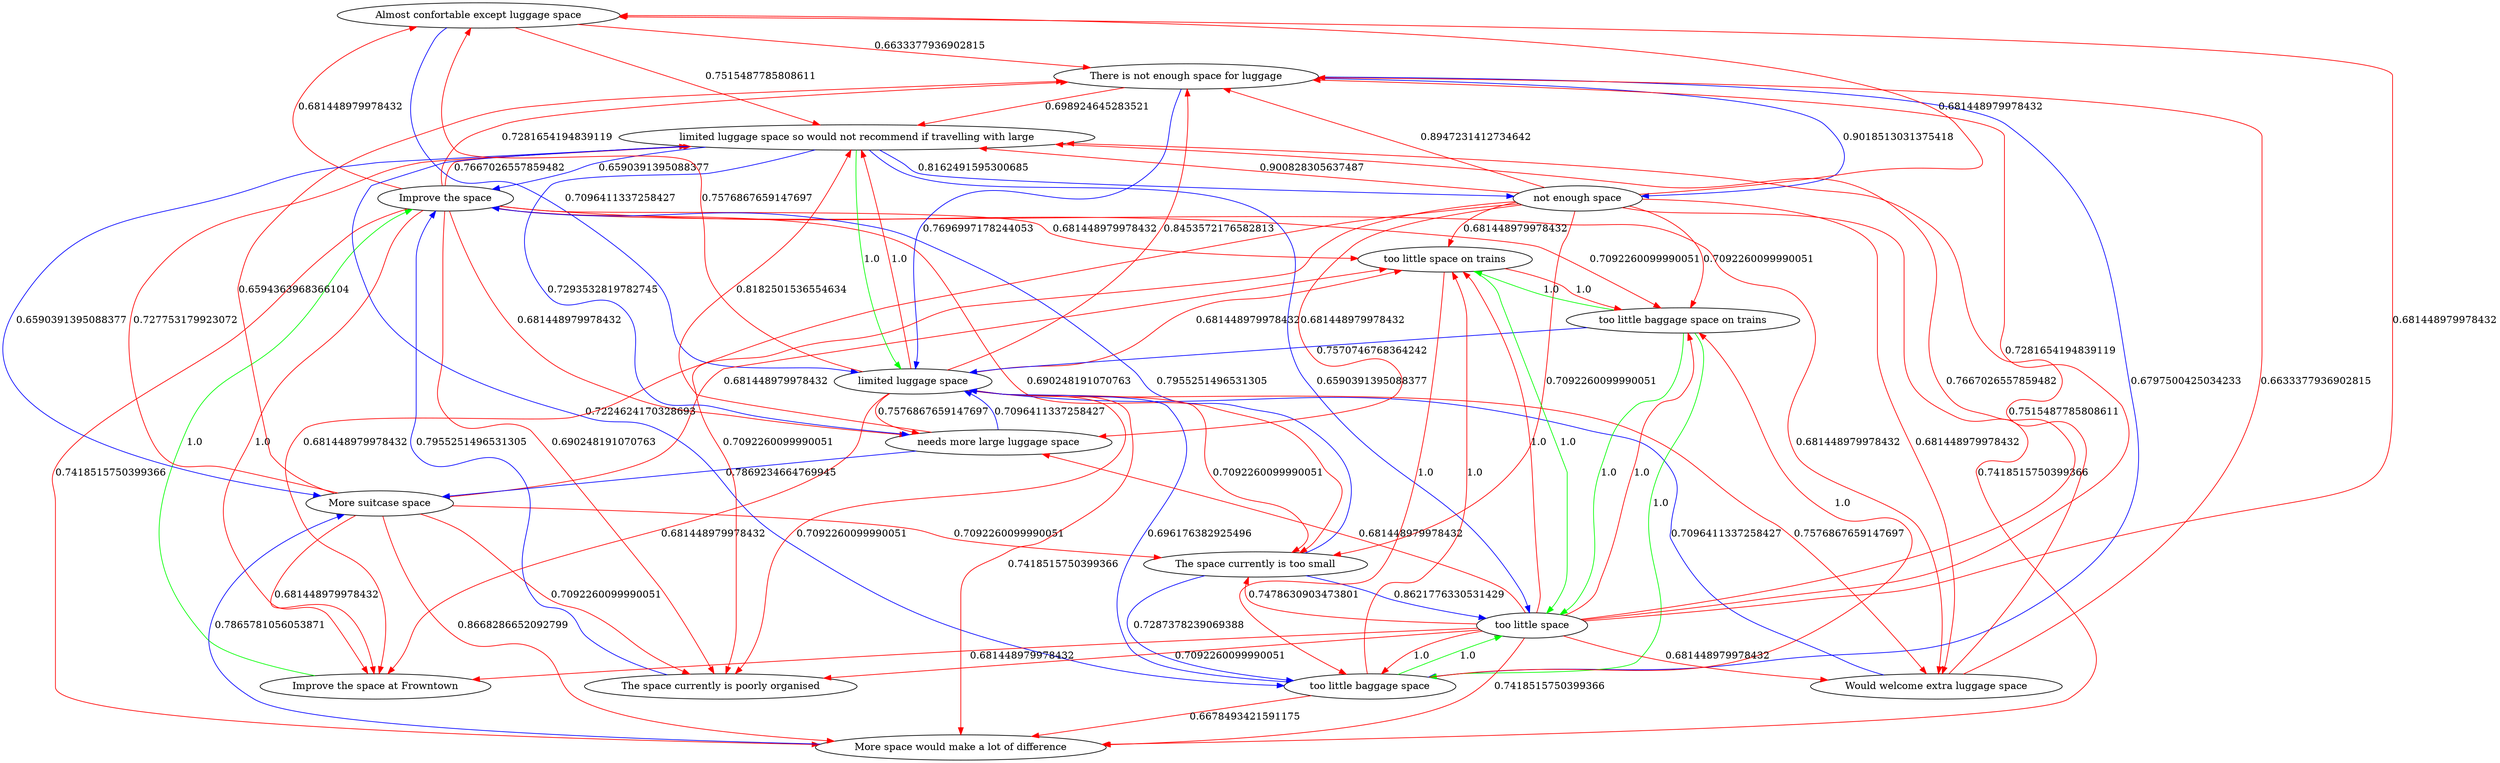 digraph rawGraph {
"Almost confortable except luggage space";"Improve the space at Frowntown";"Improve the space";"More space would make a lot of difference";"More suitcase space";"The space currently is poorly organised";"The space currently is too small";"There is not enough space for luggage";"Would welcome extra luggage space";"limited luggage space so would not recommend if travelling with large";"limited luggage space";"needs more large luggage space";"not enough space";"too little baggage space on trains";"too little baggage space";"too little space";"too little space on trains";"Improve the space at Frowntown" -> "Improve the space" [label=1.0] [color=green]
"Improve the space" -> "Improve the space at Frowntown" [label=1.0] [color=red]
"Improve the space" -> "Almost confortable except luggage space" [label=0.681448979978432] [color=red]
"Improve the space" -> "More space would make a lot of difference" [label=0.7418515750399366] [color=red]
"More space would make a lot of difference" -> "More suitcase space" [label=0.7865781056053871] [color=blue]
"More suitcase space" -> "Improve the space at Frowntown" [label=0.681448979978432] [color=red]
"More suitcase space" -> "More space would make a lot of difference" [label=0.8668286652092799] [color=red]
"Improve the space" -> "The space currently is poorly organised" [label=0.690248191070763] [color=red]
"More suitcase space" -> "The space currently is poorly organised" [label=0.7092260099990051] [color=red]
"The space currently is poorly organised" -> "Improve the space" [label=0.7955251496531305] [color=blue]
"Improve the space" -> "The space currently is too small" [label=0.690248191070763] [color=red]
"More suitcase space" -> "The space currently is too small" [label=0.7092260099990051] [color=red]
"The space currently is too small" -> "Improve the space" [label=0.7955251496531305] [color=blue]
"Almost confortable except luggage space" -> "There is not enough space for luggage" [label=0.6633377936902815] [color=red]
"Improve the space" -> "There is not enough space for luggage" [label=0.7281654194839119] [color=red]
"More suitcase space" -> "There is not enough space for luggage" [label=0.6594363968366104] [color=red]
"Improve the space" -> "Would welcome extra luggage space" [label=0.681448979978432] [color=red]
"Would welcome extra luggage space" -> "There is not enough space for luggage" [label=0.6633377936902815] [color=red]
"limited luggage space so would not recommend if travelling with large" -> "limited luggage space" [label=1.0] [color=green]
"limited luggage space" -> "limited luggage space so would not recommend if travelling with large" [label=1.0] [color=red]
"Almost confortable except luggage space" -> "limited luggage space so would not recommend if travelling with large" [label=0.7515487785808611] [color=red]
"Almost confortable except luggage space" -> "limited luggage space" [label=0.7096411337258427] [color=blue]
"Improve the space" -> "limited luggage space so would not recommend if travelling with large" [label=0.7667026557859482] [color=red]
"More suitcase space" -> "limited luggage space so would not recommend if travelling with large" [label=0.727753179923072] [color=red]
"There is not enough space for luggage" -> "limited luggage space so would not recommend if travelling with large" [label=0.698924645283521] [color=red]
"There is not enough space for luggage" -> "limited luggage space" [label=0.7696997178244053] [color=blue]
"Would welcome extra luggage space" -> "limited luggage space so would not recommend if travelling with large" [label=0.7515487785808611] [color=red]
"Would welcome extra luggage space" -> "limited luggage space" [label=0.7096411337258427] [color=blue]
"limited luggage space so would not recommend if travelling with large" -> "Improve the space" [label=0.6590391395088377] [color=blue]
"limited luggage space so would not recommend if travelling with large" -> "More suitcase space" [label=0.6590391395088377] [color=blue]
"limited luggage space" -> "Almost confortable except luggage space" [label=0.7576867659147697] [color=red]
"limited luggage space" -> "Improve the space at Frowntown" [label=0.681448979978432] [color=red]
"limited luggage space" -> "More space would make a lot of difference" [label=0.7418515750399366] [color=red]
"limited luggage space" -> "The space currently is poorly organised" [label=0.7092260099990051] [color=red]
"limited luggage space" -> "The space currently is too small" [label=0.7092260099990051] [color=red]
"limited luggage space" -> "There is not enough space for luggage" [label=0.8453572176582813] [color=red]
"limited luggage space" -> "Would welcome extra luggage space" [label=0.7576867659147697] [color=red]
"Improve the space" -> "needs more large luggage space" [label=0.681448979978432] [color=red]
"limited luggage space so would not recommend if travelling with large" -> "needs more large luggage space" [label=0.7293532819782745] [color=blue]
"limited luggage space" -> "needs more large luggage space" [label=0.7576867659147697] [color=red]
"needs more large luggage space" -> "More suitcase space" [label=0.7869234664769945] [color=blue]
"needs more large luggage space" -> "limited luggage space so would not recommend if travelling with large" [label=0.8182501536554634] [color=red]
"needs more large luggage space" -> "limited luggage space" [label=0.7096411337258427] [color=blue]
"There is not enough space for luggage" -> "not enough space" [label=0.9018513031375418] [color=blue]
"limited luggage space so would not recommend if travelling with large" -> "not enough space" [label=0.8162491595300685] [color=blue]
"not enough space" -> "Almost confortable except luggage space" [label=0.681448979978432] [color=red]
"not enough space" -> "Improve the space at Frowntown" [label=0.681448979978432] [color=red]
"not enough space" -> "More space would make a lot of difference" [label=0.7418515750399366] [color=red]
"not enough space" -> "The space currently is poorly organised" [label=0.7092260099990051] [color=red]
"not enough space" -> "The space currently is too small" [label=0.7092260099990051] [color=red]
"not enough space" -> "There is not enough space for luggage" [label=0.8947231412734642] [color=red]
"not enough space" -> "Would welcome extra luggage space" [label=0.681448979978432] [color=red]
"not enough space" -> "limited luggage space so would not recommend if travelling with large" [label=0.900828305637487] [color=red]
"not enough space" -> "needs more large luggage space" [label=0.681448979978432] [color=red]
"too little baggage space on trains" -> "too little baggage space" [label=1.0] [color=green]
"too little baggage space" -> "too little space" [label=1.0] [color=green]
"too little baggage space on trains" -> "too little space on trains" [label=1.0] [color=green]
"too little space on trains" -> "too little space" [label=1.0] [color=green]
"too little baggage space on trains" -> "too little space" [label=1.0] [color=green]
"too little baggage space" -> "too little baggage space on trains" [label=1.0] [color=red]
"too little baggage space" -> "too little space on trains" [label=1.0] [color=red]
"too little space" -> "too little baggage space on trains" [label=1.0] [color=red]
"too little space" -> "too little baggage space" [label=1.0] [color=red]
"too little space" -> "too little space on trains" [label=1.0] [color=red]
"too little space on trains" -> "too little baggage space on trains" [label=1.0] [color=red]
"too little space on trains" -> "too little baggage space" [label=1.0] [color=red]
"Improve the space" -> "too little baggage space on trains" [label=0.7092260099990051] [color=red]
"Improve the space" -> "too little space on trains" [label=0.681448979978432] [color=red]
"More suitcase space" -> "too little space on trains" [label=0.681448979978432] [color=red]
"The space currently is too small" -> "too little baggage space" [label=0.7287378239069388] [color=blue]
"The space currently is too small" -> "too little space" [label=0.8621776330531429] [color=blue]
"There is not enough space for luggage" -> "too little baggage space" [label=0.6797500425034233] [color=blue]
"limited luggage space so would not recommend if travelling with large" -> "too little baggage space" [label=0.7224624170328693] [color=blue]
"limited luggage space so would not recommend if travelling with large" -> "too little space" [label=0.6590391395088377] [color=blue]
"limited luggage space" -> "too little space on trains" [label=0.681448979978432] [color=red]
"not enough space" -> "too little baggage space on trains" [label=0.7092260099990051] [color=red]
"not enough space" -> "too little space on trains" [label=0.681448979978432] [color=red]
"too little baggage space on trains" -> "limited luggage space" [label=0.7570746768364242] [color=blue]
"too little baggage space" -> "More space would make a lot of difference" [label=0.6678493421591175] [color=red]
"too little baggage space" -> "limited luggage space" [label=0.696176382925496] [color=blue]
"too little space" -> "Almost confortable except luggage space" [label=0.681448979978432] [color=red]
"too little space" -> "Improve the space at Frowntown" [label=0.681448979978432] [color=red]
"too little space" -> "More space would make a lot of difference" [label=0.7418515750399366] [color=red]
"too little space" -> "The space currently is poorly organised" [label=0.7092260099990051] [color=red]
"too little space" -> "The space currently is too small" [label=0.7478630903473801] [color=red]
"too little space" -> "There is not enough space for luggage" [label=0.7281654194839119] [color=red]
"too little space" -> "Would welcome extra luggage space" [label=0.681448979978432] [color=red]
"too little space" -> "limited luggage space so would not recommend if travelling with large" [label=0.7667026557859482] [color=red]
"too little space" -> "needs more large luggage space" [label=0.681448979978432] [color=red]
}